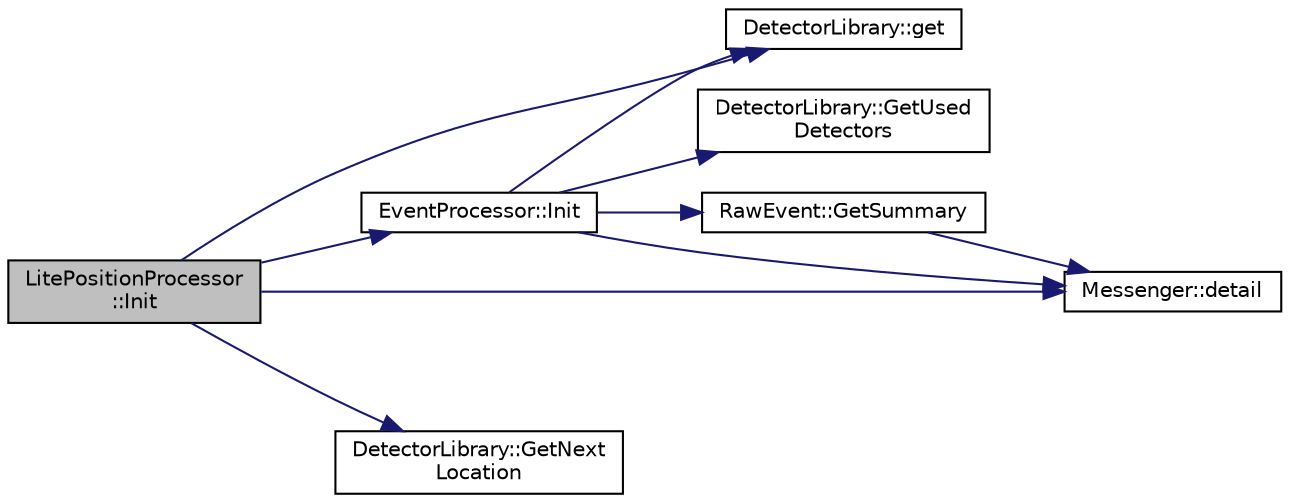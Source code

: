 digraph "LitePositionProcessor::Init"
{
  edge [fontname="Helvetica",fontsize="10",labelfontname="Helvetica",labelfontsize="10"];
  node [fontname="Helvetica",fontsize="10",shape=record];
  rankdir="LR";
  Node1 [label="LitePositionProcessor\l::Init",height=0.2,width=0.4,color="black", fillcolor="grey75", style="filled", fontcolor="black"];
  Node1 -> Node2 [color="midnightblue",fontsize="10",style="solid",fontname="Helvetica"];
  Node2 [label="EventProcessor::Init",height=0.2,width=0.4,color="black", fillcolor="white", style="filled",URL="$d6/d65/class_event_processor.html#aebda4c898e4e7fb6115d17366802a16d"];
  Node2 -> Node3 [color="midnightblue",fontsize="10",style="solid",fontname="Helvetica"];
  Node3 [label="DetectorLibrary::get",height=0.2,width=0.4,color="black", fillcolor="white", style="filled",URL="$dc/dbe/class_detector_library.html#a6ab3ff825daa8b607865086741bc9b2c"];
  Node2 -> Node4 [color="midnightblue",fontsize="10",style="solid",fontname="Helvetica"];
  Node4 [label="DetectorLibrary::GetUsed\lDetectors",height=0.2,width=0.4,color="black", fillcolor="white", style="filled",URL="$dc/dbe/class_detector_library.html#a648ce584518bf132962fb3488859a680",tooltip="this needs moved to UtkUnpacker "];
  Node2 -> Node5 [color="midnightblue",fontsize="10",style="solid",fontname="Helvetica"];
  Node5 [label="RawEvent::GetSummary",height=0.2,width=0.4,color="black", fillcolor="white", style="filled",URL="$dc/d32/class_raw_event.html#a0405b96da430f69eb01fc8a7668420cc",tooltip="Get a pointer to a specific detector summary. "];
  Node5 -> Node6 [color="midnightblue",fontsize="10",style="solid",fontname="Helvetica"];
  Node6 [label="Messenger::detail",height=0.2,width=0.4,color="black", fillcolor="white", style="filled",URL="$d6/dc9/class_messenger.html#a24d0db0aece5830b3de62310f5753be8"];
  Node2 -> Node6 [color="midnightblue",fontsize="10",style="solid",fontname="Helvetica"];
  Node1 -> Node3 [color="midnightblue",fontsize="10",style="solid",fontname="Helvetica"];
  Node1 -> Node7 [color="midnightblue",fontsize="10",style="solid",fontname="Helvetica"];
  Node7 [label="DetectorLibrary::GetNext\lLocation",height=0.2,width=0.4,color="black", fillcolor="white", style="filled",URL="$dc/dbe/class_detector_library.html#ae111bf4e296587b18d2dd9ef5ce3f962"];
  Node1 -> Node6 [color="midnightblue",fontsize="10",style="solid",fontname="Helvetica"];
}
